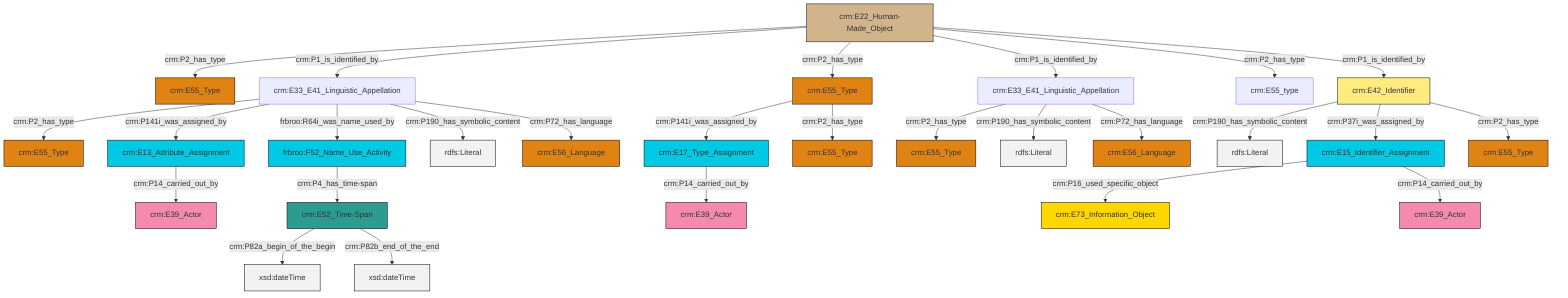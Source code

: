 graph TD
classDef Literal fill:#f2f2f2,stroke:#000000;
classDef CRM_Entity fill:#FFFFFF,stroke:#000000;
classDef Temporal_Entity fill:#00C9E6, stroke:#000000;
classDef Type fill:#E18312, stroke:#000000;
classDef Time-Span fill:#2C9C91, stroke:#000000;
classDef Appellation fill:#FFEB7F, stroke:#000000;
classDef Place fill:#008836, stroke:#000000;
classDef Persistent_Item fill:#B266B2, stroke:#000000;
classDef Conceptual_Object fill:#FFD700, stroke:#000000;
classDef Physical_Thing fill:#D2B48C, stroke:#000000;
classDef Actor fill:#f58aad, stroke:#000000;
classDef PC_Classes fill:#4ce600, stroke:#000000;
classDef Multi fill:#cccccc,stroke:#000000;

2["crm:E33_E41_Linguistic_Appellation"]:::Default -->|crm:P2_has_type| 4["crm:E55_Type"]:::Type
2["crm:E33_E41_Linguistic_Appellation"]:::Default -->|crm:P141i_was_assigned_by| 5["crm:E13_Attribute_Assignment"]:::Temporal_Entity
14["crm:E22_Human-Made_Object"]:::Physical_Thing -->|crm:P2_has_type| 15["crm:E55_Type"]:::Type
14["crm:E22_Human-Made_Object"]:::Physical_Thing -->|crm:P1_is_identified_by| 2["crm:E33_E41_Linguistic_Appellation"]:::Default
14["crm:E22_Human-Made_Object"]:::Physical_Thing -->|crm:P2_has_type| 8["crm:E55_Type"]:::Type
18["crm:E33_E41_Linguistic_Appellation"]:::Default -->|crm:P2_has_type| 19["crm:E55_Type"]:::Type
10["crm:E52_Time-Span"]:::Time-Span -->|crm:P82a_begin_of_the_begin| 20[xsd:dateTime]:::Literal
2["crm:E33_E41_Linguistic_Appellation"]:::Default -->|frbroo:R64i_was_name_used_by| 21["frbroo:F52_Name_Use_Activity"]:::Temporal_Entity
22["crm:E17_Type_Assignment"]:::Temporal_Entity -->|crm:P14_carried_out_by| 12["crm:E39_Actor"]:::Actor
23["crm:E15_Identifier_Assignment"]:::Temporal_Entity -->|crm:P16_used_specific_object| 24["crm:E73_Information_Object"]:::Conceptual_Object
18["crm:E33_E41_Linguistic_Appellation"]:::Default -->|crm:P190_has_symbolic_content| 25[rdfs:Literal]:::Literal
2["crm:E33_E41_Linguistic_Appellation"]:::Default -->|crm:P190_has_symbolic_content| 26[rdfs:Literal]:::Literal
10["crm:E52_Time-Span"]:::Time-Span -->|crm:P82b_end_of_the_end| 27[xsd:dateTime]:::Literal
8["crm:E55_Type"]:::Type -->|crm:P141i_was_assigned_by| 22["crm:E17_Type_Assignment"]:::Temporal_Entity
14["crm:E22_Human-Made_Object"]:::Physical_Thing -->|crm:P1_is_identified_by| 18["crm:E33_E41_Linguistic_Appellation"]:::Default
23["crm:E15_Identifier_Assignment"]:::Temporal_Entity -->|crm:P14_carried_out_by| 0["crm:E39_Actor"]:::Actor
18["crm:E33_E41_Linguistic_Appellation"]:::Default -->|crm:P72_has_language| 6["crm:E56_Language"]:::Type
2["crm:E33_E41_Linguistic_Appellation"]:::Default -->|crm:P72_has_language| 16["crm:E56_Language"]:::Type
14["crm:E22_Human-Made_Object"]:::Physical_Thing -->|crm:P2_has_type| 34["crm:E55_type"]:::Default
14["crm:E22_Human-Made_Object"]:::Physical_Thing -->|crm:P1_is_identified_by| 36["crm:E42_Identifier"]:::Appellation
5["crm:E13_Attribute_Assignment"]:::Temporal_Entity -->|crm:P14_carried_out_by| 38["crm:E39_Actor"]:::Actor
36["crm:E42_Identifier"]:::Appellation -->|crm:P190_has_symbolic_content| 43[rdfs:Literal]:::Literal
21["frbroo:F52_Name_Use_Activity"]:::Temporal_Entity -->|crm:P4_has_time-span| 10["crm:E52_Time-Span"]:::Time-Span
36["crm:E42_Identifier"]:::Appellation -->|crm:P37i_was_assigned_by| 23["crm:E15_Identifier_Assignment"]:::Temporal_Entity
36["crm:E42_Identifier"]:::Appellation -->|crm:P2_has_type| 41["crm:E55_Type"]:::Type
8["crm:E55_Type"]:::Type -->|crm:P2_has_type| 44["crm:E55_Type"]:::Type